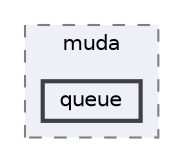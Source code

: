 digraph "include/muda/queue"
{
 // LATEX_PDF_SIZE
  bgcolor="transparent";
  edge [fontname=Helvetica,fontsize=10,labelfontname=Helvetica,labelfontsize=10];
  node [fontname=Helvetica,fontsize=10,shape=box,height=0.2,width=0.4];
  compound=true
  subgraph clusterdir_838a2cac579f15425ddced45f924111f {
    graph [ bgcolor="#edf0f7", pencolor="grey50", label="muda", fontname=Helvetica,fontsize=10 style="filled,dashed", URL="dir_838a2cac579f15425ddced45f924111f.html",tooltip=""]
  dir_5b72c180519930b826825f58b619fc27 [label="queue", fillcolor="#edf0f7", color="grey25", style="filled,bold", URL="dir_5b72c180519930b826825f58b619fc27.html",tooltip=""];
  }
}
